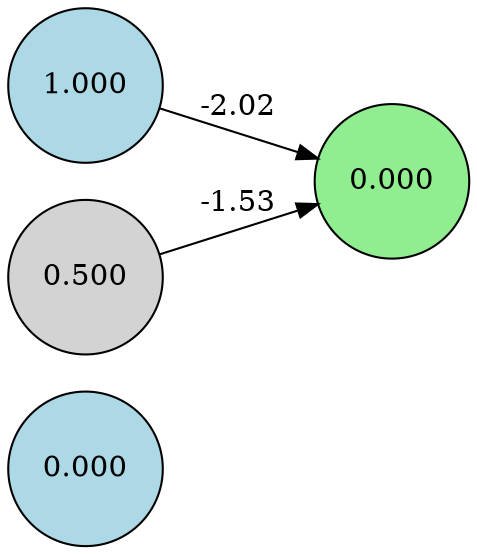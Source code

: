 digraph neat {
  rankdir=LR;
  node [shape=circle];
  node0 [label="0.000", style=filled, fillcolor=lightblue];
  node1 [label="1.000", style=filled, fillcolor=lightblue];
  node110 [label="0.000", style=filled, fillcolor=lightgreen];
  node156 [label="0.500", style=filled, fillcolor=lightgray];
  node1 -> node110 [label="-2.02"];
  node156 -> node110 [label="-1.53"];
}

